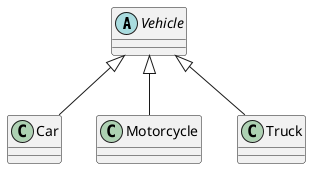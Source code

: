 @startuml
'https://plantuml.com/sequence-diagram
abstract class Vehicle
class Car
class Motorcycle
class Truck


Vehicle <|-- Car
Vehicle <|-- Motorcycle
Vehicle <|-- Truck

@enduml